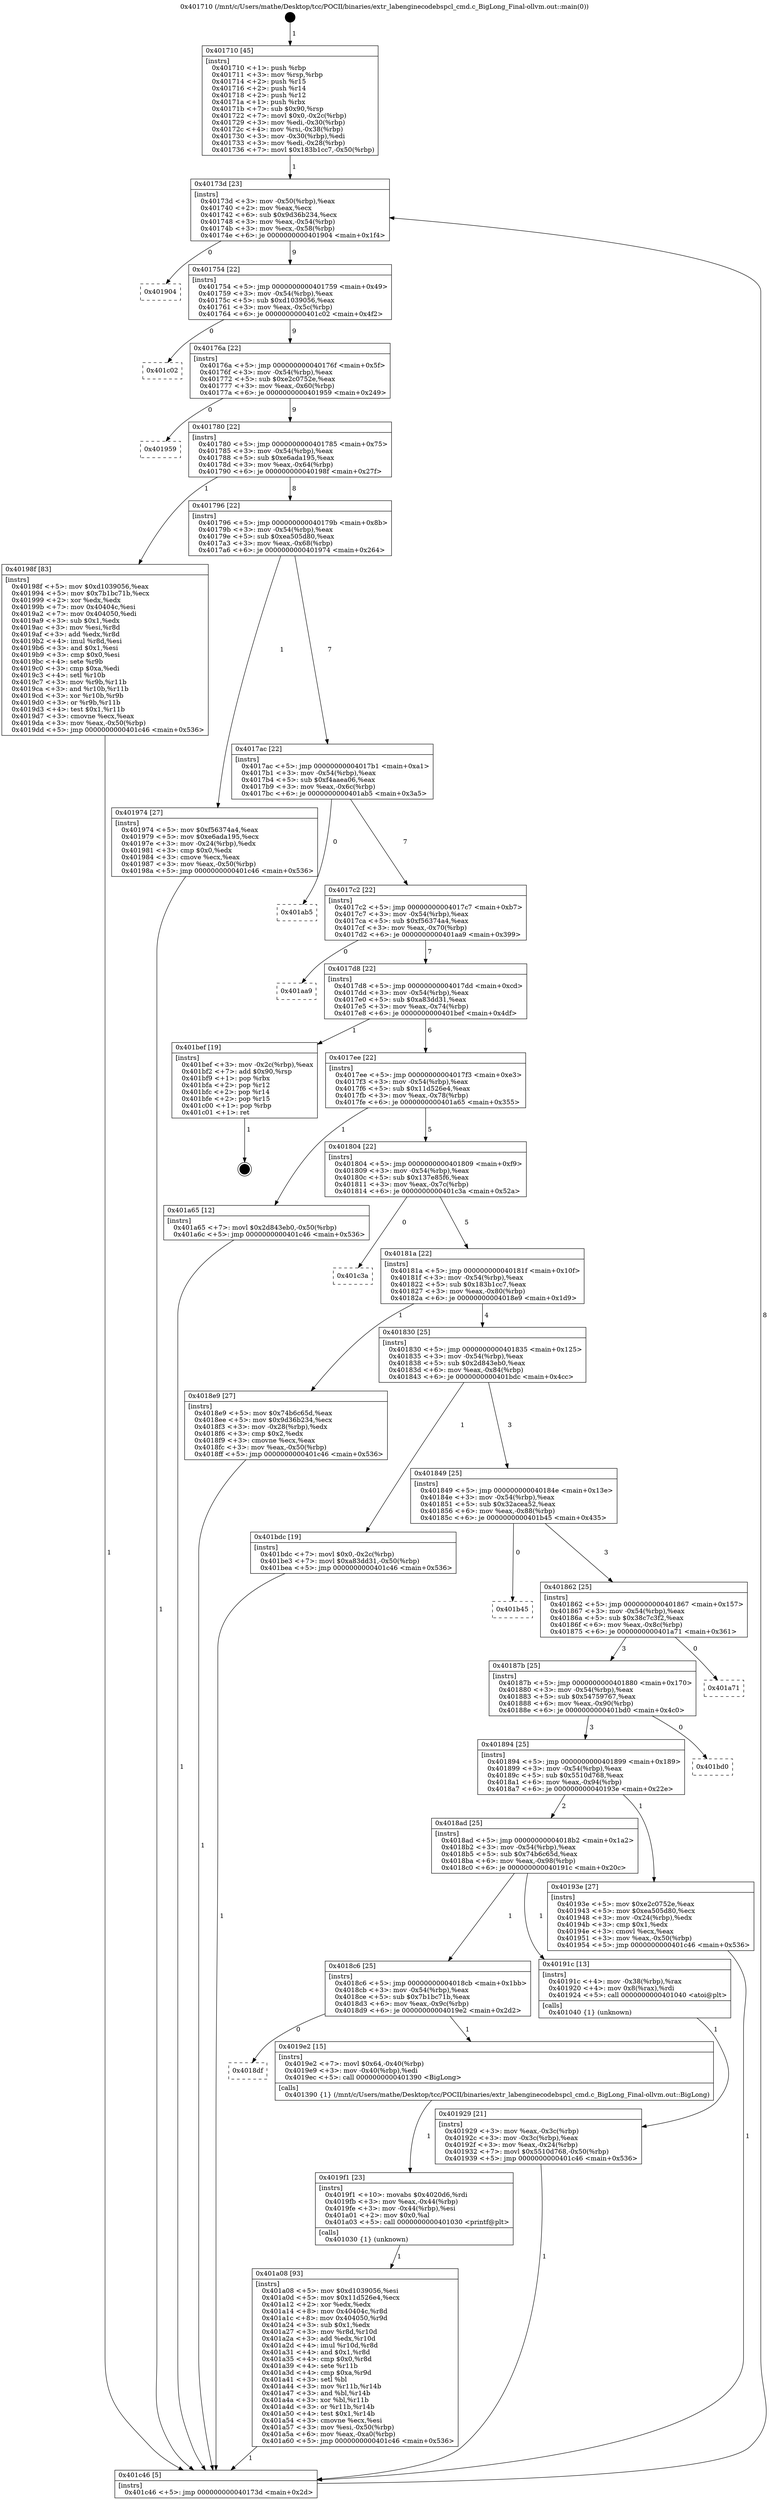digraph "0x401710" {
  label = "0x401710 (/mnt/c/Users/mathe/Desktop/tcc/POCII/binaries/extr_labenginecodebspcl_cmd.c_BigLong_Final-ollvm.out::main(0))"
  labelloc = "t"
  node[shape=record]

  Entry [label="",width=0.3,height=0.3,shape=circle,fillcolor=black,style=filled]
  "0x40173d" [label="{
     0x40173d [23]\l
     | [instrs]\l
     &nbsp;&nbsp;0x40173d \<+3\>: mov -0x50(%rbp),%eax\l
     &nbsp;&nbsp;0x401740 \<+2\>: mov %eax,%ecx\l
     &nbsp;&nbsp;0x401742 \<+6\>: sub $0x9d36b234,%ecx\l
     &nbsp;&nbsp;0x401748 \<+3\>: mov %eax,-0x54(%rbp)\l
     &nbsp;&nbsp;0x40174b \<+3\>: mov %ecx,-0x58(%rbp)\l
     &nbsp;&nbsp;0x40174e \<+6\>: je 0000000000401904 \<main+0x1f4\>\l
  }"]
  "0x401904" [label="{
     0x401904\l
  }", style=dashed]
  "0x401754" [label="{
     0x401754 [22]\l
     | [instrs]\l
     &nbsp;&nbsp;0x401754 \<+5\>: jmp 0000000000401759 \<main+0x49\>\l
     &nbsp;&nbsp;0x401759 \<+3\>: mov -0x54(%rbp),%eax\l
     &nbsp;&nbsp;0x40175c \<+5\>: sub $0xd1039056,%eax\l
     &nbsp;&nbsp;0x401761 \<+3\>: mov %eax,-0x5c(%rbp)\l
     &nbsp;&nbsp;0x401764 \<+6\>: je 0000000000401c02 \<main+0x4f2\>\l
  }"]
  Exit [label="",width=0.3,height=0.3,shape=circle,fillcolor=black,style=filled,peripheries=2]
  "0x401c02" [label="{
     0x401c02\l
  }", style=dashed]
  "0x40176a" [label="{
     0x40176a [22]\l
     | [instrs]\l
     &nbsp;&nbsp;0x40176a \<+5\>: jmp 000000000040176f \<main+0x5f\>\l
     &nbsp;&nbsp;0x40176f \<+3\>: mov -0x54(%rbp),%eax\l
     &nbsp;&nbsp;0x401772 \<+5\>: sub $0xe2c0752e,%eax\l
     &nbsp;&nbsp;0x401777 \<+3\>: mov %eax,-0x60(%rbp)\l
     &nbsp;&nbsp;0x40177a \<+6\>: je 0000000000401959 \<main+0x249\>\l
  }"]
  "0x401a08" [label="{
     0x401a08 [93]\l
     | [instrs]\l
     &nbsp;&nbsp;0x401a08 \<+5\>: mov $0xd1039056,%esi\l
     &nbsp;&nbsp;0x401a0d \<+5\>: mov $0x11d526e4,%ecx\l
     &nbsp;&nbsp;0x401a12 \<+2\>: xor %edx,%edx\l
     &nbsp;&nbsp;0x401a14 \<+8\>: mov 0x40404c,%r8d\l
     &nbsp;&nbsp;0x401a1c \<+8\>: mov 0x404050,%r9d\l
     &nbsp;&nbsp;0x401a24 \<+3\>: sub $0x1,%edx\l
     &nbsp;&nbsp;0x401a27 \<+3\>: mov %r8d,%r10d\l
     &nbsp;&nbsp;0x401a2a \<+3\>: add %edx,%r10d\l
     &nbsp;&nbsp;0x401a2d \<+4\>: imul %r10d,%r8d\l
     &nbsp;&nbsp;0x401a31 \<+4\>: and $0x1,%r8d\l
     &nbsp;&nbsp;0x401a35 \<+4\>: cmp $0x0,%r8d\l
     &nbsp;&nbsp;0x401a39 \<+4\>: sete %r11b\l
     &nbsp;&nbsp;0x401a3d \<+4\>: cmp $0xa,%r9d\l
     &nbsp;&nbsp;0x401a41 \<+3\>: setl %bl\l
     &nbsp;&nbsp;0x401a44 \<+3\>: mov %r11b,%r14b\l
     &nbsp;&nbsp;0x401a47 \<+3\>: and %bl,%r14b\l
     &nbsp;&nbsp;0x401a4a \<+3\>: xor %bl,%r11b\l
     &nbsp;&nbsp;0x401a4d \<+3\>: or %r11b,%r14b\l
     &nbsp;&nbsp;0x401a50 \<+4\>: test $0x1,%r14b\l
     &nbsp;&nbsp;0x401a54 \<+3\>: cmovne %ecx,%esi\l
     &nbsp;&nbsp;0x401a57 \<+3\>: mov %esi,-0x50(%rbp)\l
     &nbsp;&nbsp;0x401a5a \<+6\>: mov %eax,-0xa0(%rbp)\l
     &nbsp;&nbsp;0x401a60 \<+5\>: jmp 0000000000401c46 \<main+0x536\>\l
  }"]
  "0x401959" [label="{
     0x401959\l
  }", style=dashed]
  "0x401780" [label="{
     0x401780 [22]\l
     | [instrs]\l
     &nbsp;&nbsp;0x401780 \<+5\>: jmp 0000000000401785 \<main+0x75\>\l
     &nbsp;&nbsp;0x401785 \<+3\>: mov -0x54(%rbp),%eax\l
     &nbsp;&nbsp;0x401788 \<+5\>: sub $0xe6ada195,%eax\l
     &nbsp;&nbsp;0x40178d \<+3\>: mov %eax,-0x64(%rbp)\l
     &nbsp;&nbsp;0x401790 \<+6\>: je 000000000040198f \<main+0x27f\>\l
  }"]
  "0x4019f1" [label="{
     0x4019f1 [23]\l
     | [instrs]\l
     &nbsp;&nbsp;0x4019f1 \<+10\>: movabs $0x4020d6,%rdi\l
     &nbsp;&nbsp;0x4019fb \<+3\>: mov %eax,-0x44(%rbp)\l
     &nbsp;&nbsp;0x4019fe \<+3\>: mov -0x44(%rbp),%esi\l
     &nbsp;&nbsp;0x401a01 \<+2\>: mov $0x0,%al\l
     &nbsp;&nbsp;0x401a03 \<+5\>: call 0000000000401030 \<printf@plt\>\l
     | [calls]\l
     &nbsp;&nbsp;0x401030 \{1\} (unknown)\l
  }"]
  "0x40198f" [label="{
     0x40198f [83]\l
     | [instrs]\l
     &nbsp;&nbsp;0x40198f \<+5\>: mov $0xd1039056,%eax\l
     &nbsp;&nbsp;0x401994 \<+5\>: mov $0x7b1bc71b,%ecx\l
     &nbsp;&nbsp;0x401999 \<+2\>: xor %edx,%edx\l
     &nbsp;&nbsp;0x40199b \<+7\>: mov 0x40404c,%esi\l
     &nbsp;&nbsp;0x4019a2 \<+7\>: mov 0x404050,%edi\l
     &nbsp;&nbsp;0x4019a9 \<+3\>: sub $0x1,%edx\l
     &nbsp;&nbsp;0x4019ac \<+3\>: mov %esi,%r8d\l
     &nbsp;&nbsp;0x4019af \<+3\>: add %edx,%r8d\l
     &nbsp;&nbsp;0x4019b2 \<+4\>: imul %r8d,%esi\l
     &nbsp;&nbsp;0x4019b6 \<+3\>: and $0x1,%esi\l
     &nbsp;&nbsp;0x4019b9 \<+3\>: cmp $0x0,%esi\l
     &nbsp;&nbsp;0x4019bc \<+4\>: sete %r9b\l
     &nbsp;&nbsp;0x4019c0 \<+3\>: cmp $0xa,%edi\l
     &nbsp;&nbsp;0x4019c3 \<+4\>: setl %r10b\l
     &nbsp;&nbsp;0x4019c7 \<+3\>: mov %r9b,%r11b\l
     &nbsp;&nbsp;0x4019ca \<+3\>: and %r10b,%r11b\l
     &nbsp;&nbsp;0x4019cd \<+3\>: xor %r10b,%r9b\l
     &nbsp;&nbsp;0x4019d0 \<+3\>: or %r9b,%r11b\l
     &nbsp;&nbsp;0x4019d3 \<+4\>: test $0x1,%r11b\l
     &nbsp;&nbsp;0x4019d7 \<+3\>: cmovne %ecx,%eax\l
     &nbsp;&nbsp;0x4019da \<+3\>: mov %eax,-0x50(%rbp)\l
     &nbsp;&nbsp;0x4019dd \<+5\>: jmp 0000000000401c46 \<main+0x536\>\l
  }"]
  "0x401796" [label="{
     0x401796 [22]\l
     | [instrs]\l
     &nbsp;&nbsp;0x401796 \<+5\>: jmp 000000000040179b \<main+0x8b\>\l
     &nbsp;&nbsp;0x40179b \<+3\>: mov -0x54(%rbp),%eax\l
     &nbsp;&nbsp;0x40179e \<+5\>: sub $0xea505d80,%eax\l
     &nbsp;&nbsp;0x4017a3 \<+3\>: mov %eax,-0x68(%rbp)\l
     &nbsp;&nbsp;0x4017a6 \<+6\>: je 0000000000401974 \<main+0x264\>\l
  }"]
  "0x4018df" [label="{
     0x4018df\l
  }", style=dashed]
  "0x401974" [label="{
     0x401974 [27]\l
     | [instrs]\l
     &nbsp;&nbsp;0x401974 \<+5\>: mov $0xf56374a4,%eax\l
     &nbsp;&nbsp;0x401979 \<+5\>: mov $0xe6ada195,%ecx\l
     &nbsp;&nbsp;0x40197e \<+3\>: mov -0x24(%rbp),%edx\l
     &nbsp;&nbsp;0x401981 \<+3\>: cmp $0x0,%edx\l
     &nbsp;&nbsp;0x401984 \<+3\>: cmove %ecx,%eax\l
     &nbsp;&nbsp;0x401987 \<+3\>: mov %eax,-0x50(%rbp)\l
     &nbsp;&nbsp;0x40198a \<+5\>: jmp 0000000000401c46 \<main+0x536\>\l
  }"]
  "0x4017ac" [label="{
     0x4017ac [22]\l
     | [instrs]\l
     &nbsp;&nbsp;0x4017ac \<+5\>: jmp 00000000004017b1 \<main+0xa1\>\l
     &nbsp;&nbsp;0x4017b1 \<+3\>: mov -0x54(%rbp),%eax\l
     &nbsp;&nbsp;0x4017b4 \<+5\>: sub $0xf4aaea06,%eax\l
     &nbsp;&nbsp;0x4017b9 \<+3\>: mov %eax,-0x6c(%rbp)\l
     &nbsp;&nbsp;0x4017bc \<+6\>: je 0000000000401ab5 \<main+0x3a5\>\l
  }"]
  "0x4019e2" [label="{
     0x4019e2 [15]\l
     | [instrs]\l
     &nbsp;&nbsp;0x4019e2 \<+7\>: movl $0x64,-0x40(%rbp)\l
     &nbsp;&nbsp;0x4019e9 \<+3\>: mov -0x40(%rbp),%edi\l
     &nbsp;&nbsp;0x4019ec \<+5\>: call 0000000000401390 \<BigLong\>\l
     | [calls]\l
     &nbsp;&nbsp;0x401390 \{1\} (/mnt/c/Users/mathe/Desktop/tcc/POCII/binaries/extr_labenginecodebspcl_cmd.c_BigLong_Final-ollvm.out::BigLong)\l
  }"]
  "0x401ab5" [label="{
     0x401ab5\l
  }", style=dashed]
  "0x4017c2" [label="{
     0x4017c2 [22]\l
     | [instrs]\l
     &nbsp;&nbsp;0x4017c2 \<+5\>: jmp 00000000004017c7 \<main+0xb7\>\l
     &nbsp;&nbsp;0x4017c7 \<+3\>: mov -0x54(%rbp),%eax\l
     &nbsp;&nbsp;0x4017ca \<+5\>: sub $0xf56374a4,%eax\l
     &nbsp;&nbsp;0x4017cf \<+3\>: mov %eax,-0x70(%rbp)\l
     &nbsp;&nbsp;0x4017d2 \<+6\>: je 0000000000401aa9 \<main+0x399\>\l
  }"]
  "0x401929" [label="{
     0x401929 [21]\l
     | [instrs]\l
     &nbsp;&nbsp;0x401929 \<+3\>: mov %eax,-0x3c(%rbp)\l
     &nbsp;&nbsp;0x40192c \<+3\>: mov -0x3c(%rbp),%eax\l
     &nbsp;&nbsp;0x40192f \<+3\>: mov %eax,-0x24(%rbp)\l
     &nbsp;&nbsp;0x401932 \<+7\>: movl $0x5510d768,-0x50(%rbp)\l
     &nbsp;&nbsp;0x401939 \<+5\>: jmp 0000000000401c46 \<main+0x536\>\l
  }"]
  "0x401aa9" [label="{
     0x401aa9\l
  }", style=dashed]
  "0x4017d8" [label="{
     0x4017d8 [22]\l
     | [instrs]\l
     &nbsp;&nbsp;0x4017d8 \<+5\>: jmp 00000000004017dd \<main+0xcd\>\l
     &nbsp;&nbsp;0x4017dd \<+3\>: mov -0x54(%rbp),%eax\l
     &nbsp;&nbsp;0x4017e0 \<+5\>: sub $0xa83dd31,%eax\l
     &nbsp;&nbsp;0x4017e5 \<+3\>: mov %eax,-0x74(%rbp)\l
     &nbsp;&nbsp;0x4017e8 \<+6\>: je 0000000000401bef \<main+0x4df\>\l
  }"]
  "0x4018c6" [label="{
     0x4018c6 [25]\l
     | [instrs]\l
     &nbsp;&nbsp;0x4018c6 \<+5\>: jmp 00000000004018cb \<main+0x1bb\>\l
     &nbsp;&nbsp;0x4018cb \<+3\>: mov -0x54(%rbp),%eax\l
     &nbsp;&nbsp;0x4018ce \<+5\>: sub $0x7b1bc71b,%eax\l
     &nbsp;&nbsp;0x4018d3 \<+6\>: mov %eax,-0x9c(%rbp)\l
     &nbsp;&nbsp;0x4018d9 \<+6\>: je 00000000004019e2 \<main+0x2d2\>\l
  }"]
  "0x401bef" [label="{
     0x401bef [19]\l
     | [instrs]\l
     &nbsp;&nbsp;0x401bef \<+3\>: mov -0x2c(%rbp),%eax\l
     &nbsp;&nbsp;0x401bf2 \<+7\>: add $0x90,%rsp\l
     &nbsp;&nbsp;0x401bf9 \<+1\>: pop %rbx\l
     &nbsp;&nbsp;0x401bfa \<+2\>: pop %r12\l
     &nbsp;&nbsp;0x401bfc \<+2\>: pop %r14\l
     &nbsp;&nbsp;0x401bfe \<+2\>: pop %r15\l
     &nbsp;&nbsp;0x401c00 \<+1\>: pop %rbp\l
     &nbsp;&nbsp;0x401c01 \<+1\>: ret\l
  }"]
  "0x4017ee" [label="{
     0x4017ee [22]\l
     | [instrs]\l
     &nbsp;&nbsp;0x4017ee \<+5\>: jmp 00000000004017f3 \<main+0xe3\>\l
     &nbsp;&nbsp;0x4017f3 \<+3\>: mov -0x54(%rbp),%eax\l
     &nbsp;&nbsp;0x4017f6 \<+5\>: sub $0x11d526e4,%eax\l
     &nbsp;&nbsp;0x4017fb \<+3\>: mov %eax,-0x78(%rbp)\l
     &nbsp;&nbsp;0x4017fe \<+6\>: je 0000000000401a65 \<main+0x355\>\l
  }"]
  "0x40191c" [label="{
     0x40191c [13]\l
     | [instrs]\l
     &nbsp;&nbsp;0x40191c \<+4\>: mov -0x38(%rbp),%rax\l
     &nbsp;&nbsp;0x401920 \<+4\>: mov 0x8(%rax),%rdi\l
     &nbsp;&nbsp;0x401924 \<+5\>: call 0000000000401040 \<atoi@plt\>\l
     | [calls]\l
     &nbsp;&nbsp;0x401040 \{1\} (unknown)\l
  }"]
  "0x401a65" [label="{
     0x401a65 [12]\l
     | [instrs]\l
     &nbsp;&nbsp;0x401a65 \<+7\>: movl $0x2d843eb0,-0x50(%rbp)\l
     &nbsp;&nbsp;0x401a6c \<+5\>: jmp 0000000000401c46 \<main+0x536\>\l
  }"]
  "0x401804" [label="{
     0x401804 [22]\l
     | [instrs]\l
     &nbsp;&nbsp;0x401804 \<+5\>: jmp 0000000000401809 \<main+0xf9\>\l
     &nbsp;&nbsp;0x401809 \<+3\>: mov -0x54(%rbp),%eax\l
     &nbsp;&nbsp;0x40180c \<+5\>: sub $0x137e85f6,%eax\l
     &nbsp;&nbsp;0x401811 \<+3\>: mov %eax,-0x7c(%rbp)\l
     &nbsp;&nbsp;0x401814 \<+6\>: je 0000000000401c3a \<main+0x52a\>\l
  }"]
  "0x4018ad" [label="{
     0x4018ad [25]\l
     | [instrs]\l
     &nbsp;&nbsp;0x4018ad \<+5\>: jmp 00000000004018b2 \<main+0x1a2\>\l
     &nbsp;&nbsp;0x4018b2 \<+3\>: mov -0x54(%rbp),%eax\l
     &nbsp;&nbsp;0x4018b5 \<+5\>: sub $0x74b6c65d,%eax\l
     &nbsp;&nbsp;0x4018ba \<+6\>: mov %eax,-0x98(%rbp)\l
     &nbsp;&nbsp;0x4018c0 \<+6\>: je 000000000040191c \<main+0x20c\>\l
  }"]
  "0x401c3a" [label="{
     0x401c3a\l
  }", style=dashed]
  "0x40181a" [label="{
     0x40181a [22]\l
     | [instrs]\l
     &nbsp;&nbsp;0x40181a \<+5\>: jmp 000000000040181f \<main+0x10f\>\l
     &nbsp;&nbsp;0x40181f \<+3\>: mov -0x54(%rbp),%eax\l
     &nbsp;&nbsp;0x401822 \<+5\>: sub $0x183b1cc7,%eax\l
     &nbsp;&nbsp;0x401827 \<+3\>: mov %eax,-0x80(%rbp)\l
     &nbsp;&nbsp;0x40182a \<+6\>: je 00000000004018e9 \<main+0x1d9\>\l
  }"]
  "0x40193e" [label="{
     0x40193e [27]\l
     | [instrs]\l
     &nbsp;&nbsp;0x40193e \<+5\>: mov $0xe2c0752e,%eax\l
     &nbsp;&nbsp;0x401943 \<+5\>: mov $0xea505d80,%ecx\l
     &nbsp;&nbsp;0x401948 \<+3\>: mov -0x24(%rbp),%edx\l
     &nbsp;&nbsp;0x40194b \<+3\>: cmp $0x1,%edx\l
     &nbsp;&nbsp;0x40194e \<+3\>: cmovl %ecx,%eax\l
     &nbsp;&nbsp;0x401951 \<+3\>: mov %eax,-0x50(%rbp)\l
     &nbsp;&nbsp;0x401954 \<+5\>: jmp 0000000000401c46 \<main+0x536\>\l
  }"]
  "0x4018e9" [label="{
     0x4018e9 [27]\l
     | [instrs]\l
     &nbsp;&nbsp;0x4018e9 \<+5\>: mov $0x74b6c65d,%eax\l
     &nbsp;&nbsp;0x4018ee \<+5\>: mov $0x9d36b234,%ecx\l
     &nbsp;&nbsp;0x4018f3 \<+3\>: mov -0x28(%rbp),%edx\l
     &nbsp;&nbsp;0x4018f6 \<+3\>: cmp $0x2,%edx\l
     &nbsp;&nbsp;0x4018f9 \<+3\>: cmovne %ecx,%eax\l
     &nbsp;&nbsp;0x4018fc \<+3\>: mov %eax,-0x50(%rbp)\l
     &nbsp;&nbsp;0x4018ff \<+5\>: jmp 0000000000401c46 \<main+0x536\>\l
  }"]
  "0x401830" [label="{
     0x401830 [25]\l
     | [instrs]\l
     &nbsp;&nbsp;0x401830 \<+5\>: jmp 0000000000401835 \<main+0x125\>\l
     &nbsp;&nbsp;0x401835 \<+3\>: mov -0x54(%rbp),%eax\l
     &nbsp;&nbsp;0x401838 \<+5\>: sub $0x2d843eb0,%eax\l
     &nbsp;&nbsp;0x40183d \<+6\>: mov %eax,-0x84(%rbp)\l
     &nbsp;&nbsp;0x401843 \<+6\>: je 0000000000401bdc \<main+0x4cc\>\l
  }"]
  "0x401c46" [label="{
     0x401c46 [5]\l
     | [instrs]\l
     &nbsp;&nbsp;0x401c46 \<+5\>: jmp 000000000040173d \<main+0x2d\>\l
  }"]
  "0x401710" [label="{
     0x401710 [45]\l
     | [instrs]\l
     &nbsp;&nbsp;0x401710 \<+1\>: push %rbp\l
     &nbsp;&nbsp;0x401711 \<+3\>: mov %rsp,%rbp\l
     &nbsp;&nbsp;0x401714 \<+2\>: push %r15\l
     &nbsp;&nbsp;0x401716 \<+2\>: push %r14\l
     &nbsp;&nbsp;0x401718 \<+2\>: push %r12\l
     &nbsp;&nbsp;0x40171a \<+1\>: push %rbx\l
     &nbsp;&nbsp;0x40171b \<+7\>: sub $0x90,%rsp\l
     &nbsp;&nbsp;0x401722 \<+7\>: movl $0x0,-0x2c(%rbp)\l
     &nbsp;&nbsp;0x401729 \<+3\>: mov %edi,-0x30(%rbp)\l
     &nbsp;&nbsp;0x40172c \<+4\>: mov %rsi,-0x38(%rbp)\l
     &nbsp;&nbsp;0x401730 \<+3\>: mov -0x30(%rbp),%edi\l
     &nbsp;&nbsp;0x401733 \<+3\>: mov %edi,-0x28(%rbp)\l
     &nbsp;&nbsp;0x401736 \<+7\>: movl $0x183b1cc7,-0x50(%rbp)\l
  }"]
  "0x401894" [label="{
     0x401894 [25]\l
     | [instrs]\l
     &nbsp;&nbsp;0x401894 \<+5\>: jmp 0000000000401899 \<main+0x189\>\l
     &nbsp;&nbsp;0x401899 \<+3\>: mov -0x54(%rbp),%eax\l
     &nbsp;&nbsp;0x40189c \<+5\>: sub $0x5510d768,%eax\l
     &nbsp;&nbsp;0x4018a1 \<+6\>: mov %eax,-0x94(%rbp)\l
     &nbsp;&nbsp;0x4018a7 \<+6\>: je 000000000040193e \<main+0x22e\>\l
  }"]
  "0x401bdc" [label="{
     0x401bdc [19]\l
     | [instrs]\l
     &nbsp;&nbsp;0x401bdc \<+7\>: movl $0x0,-0x2c(%rbp)\l
     &nbsp;&nbsp;0x401be3 \<+7\>: movl $0xa83dd31,-0x50(%rbp)\l
     &nbsp;&nbsp;0x401bea \<+5\>: jmp 0000000000401c46 \<main+0x536\>\l
  }"]
  "0x401849" [label="{
     0x401849 [25]\l
     | [instrs]\l
     &nbsp;&nbsp;0x401849 \<+5\>: jmp 000000000040184e \<main+0x13e\>\l
     &nbsp;&nbsp;0x40184e \<+3\>: mov -0x54(%rbp),%eax\l
     &nbsp;&nbsp;0x401851 \<+5\>: sub $0x32acea52,%eax\l
     &nbsp;&nbsp;0x401856 \<+6\>: mov %eax,-0x88(%rbp)\l
     &nbsp;&nbsp;0x40185c \<+6\>: je 0000000000401b45 \<main+0x435\>\l
  }"]
  "0x401bd0" [label="{
     0x401bd0\l
  }", style=dashed]
  "0x401b45" [label="{
     0x401b45\l
  }", style=dashed]
  "0x401862" [label="{
     0x401862 [25]\l
     | [instrs]\l
     &nbsp;&nbsp;0x401862 \<+5\>: jmp 0000000000401867 \<main+0x157\>\l
     &nbsp;&nbsp;0x401867 \<+3\>: mov -0x54(%rbp),%eax\l
     &nbsp;&nbsp;0x40186a \<+5\>: sub $0x38c7c3f2,%eax\l
     &nbsp;&nbsp;0x40186f \<+6\>: mov %eax,-0x8c(%rbp)\l
     &nbsp;&nbsp;0x401875 \<+6\>: je 0000000000401a71 \<main+0x361\>\l
  }"]
  "0x40187b" [label="{
     0x40187b [25]\l
     | [instrs]\l
     &nbsp;&nbsp;0x40187b \<+5\>: jmp 0000000000401880 \<main+0x170\>\l
     &nbsp;&nbsp;0x401880 \<+3\>: mov -0x54(%rbp),%eax\l
     &nbsp;&nbsp;0x401883 \<+5\>: sub $0x54759767,%eax\l
     &nbsp;&nbsp;0x401888 \<+6\>: mov %eax,-0x90(%rbp)\l
     &nbsp;&nbsp;0x40188e \<+6\>: je 0000000000401bd0 \<main+0x4c0\>\l
  }"]
  "0x401a71" [label="{
     0x401a71\l
  }", style=dashed]
  Entry -> "0x401710" [label=" 1"]
  "0x40173d" -> "0x401904" [label=" 0"]
  "0x40173d" -> "0x401754" [label=" 9"]
  "0x401bef" -> Exit [label=" 1"]
  "0x401754" -> "0x401c02" [label=" 0"]
  "0x401754" -> "0x40176a" [label=" 9"]
  "0x401bdc" -> "0x401c46" [label=" 1"]
  "0x40176a" -> "0x401959" [label=" 0"]
  "0x40176a" -> "0x401780" [label=" 9"]
  "0x401a65" -> "0x401c46" [label=" 1"]
  "0x401780" -> "0x40198f" [label=" 1"]
  "0x401780" -> "0x401796" [label=" 8"]
  "0x401a08" -> "0x401c46" [label=" 1"]
  "0x401796" -> "0x401974" [label=" 1"]
  "0x401796" -> "0x4017ac" [label=" 7"]
  "0x4019f1" -> "0x401a08" [label=" 1"]
  "0x4017ac" -> "0x401ab5" [label=" 0"]
  "0x4017ac" -> "0x4017c2" [label=" 7"]
  "0x4019e2" -> "0x4019f1" [label=" 1"]
  "0x4017c2" -> "0x401aa9" [label=" 0"]
  "0x4017c2" -> "0x4017d8" [label=" 7"]
  "0x4018c6" -> "0x4019e2" [label=" 1"]
  "0x4017d8" -> "0x401bef" [label=" 1"]
  "0x4017d8" -> "0x4017ee" [label=" 6"]
  "0x4018c6" -> "0x4018df" [label=" 0"]
  "0x4017ee" -> "0x401a65" [label=" 1"]
  "0x4017ee" -> "0x401804" [label=" 5"]
  "0x40198f" -> "0x401c46" [label=" 1"]
  "0x401804" -> "0x401c3a" [label=" 0"]
  "0x401804" -> "0x40181a" [label=" 5"]
  "0x40193e" -> "0x401c46" [label=" 1"]
  "0x40181a" -> "0x4018e9" [label=" 1"]
  "0x40181a" -> "0x401830" [label=" 4"]
  "0x4018e9" -> "0x401c46" [label=" 1"]
  "0x401710" -> "0x40173d" [label=" 1"]
  "0x401c46" -> "0x40173d" [label=" 8"]
  "0x401929" -> "0x401c46" [label=" 1"]
  "0x401830" -> "0x401bdc" [label=" 1"]
  "0x401830" -> "0x401849" [label=" 3"]
  "0x4018ad" -> "0x4018c6" [label=" 1"]
  "0x401849" -> "0x401b45" [label=" 0"]
  "0x401849" -> "0x401862" [label=" 3"]
  "0x4018ad" -> "0x40191c" [label=" 1"]
  "0x401862" -> "0x401a71" [label=" 0"]
  "0x401862" -> "0x40187b" [label=" 3"]
  "0x401974" -> "0x401c46" [label=" 1"]
  "0x40187b" -> "0x401bd0" [label=" 0"]
  "0x40187b" -> "0x401894" [label=" 3"]
  "0x40191c" -> "0x401929" [label=" 1"]
  "0x401894" -> "0x40193e" [label=" 1"]
  "0x401894" -> "0x4018ad" [label=" 2"]
}
